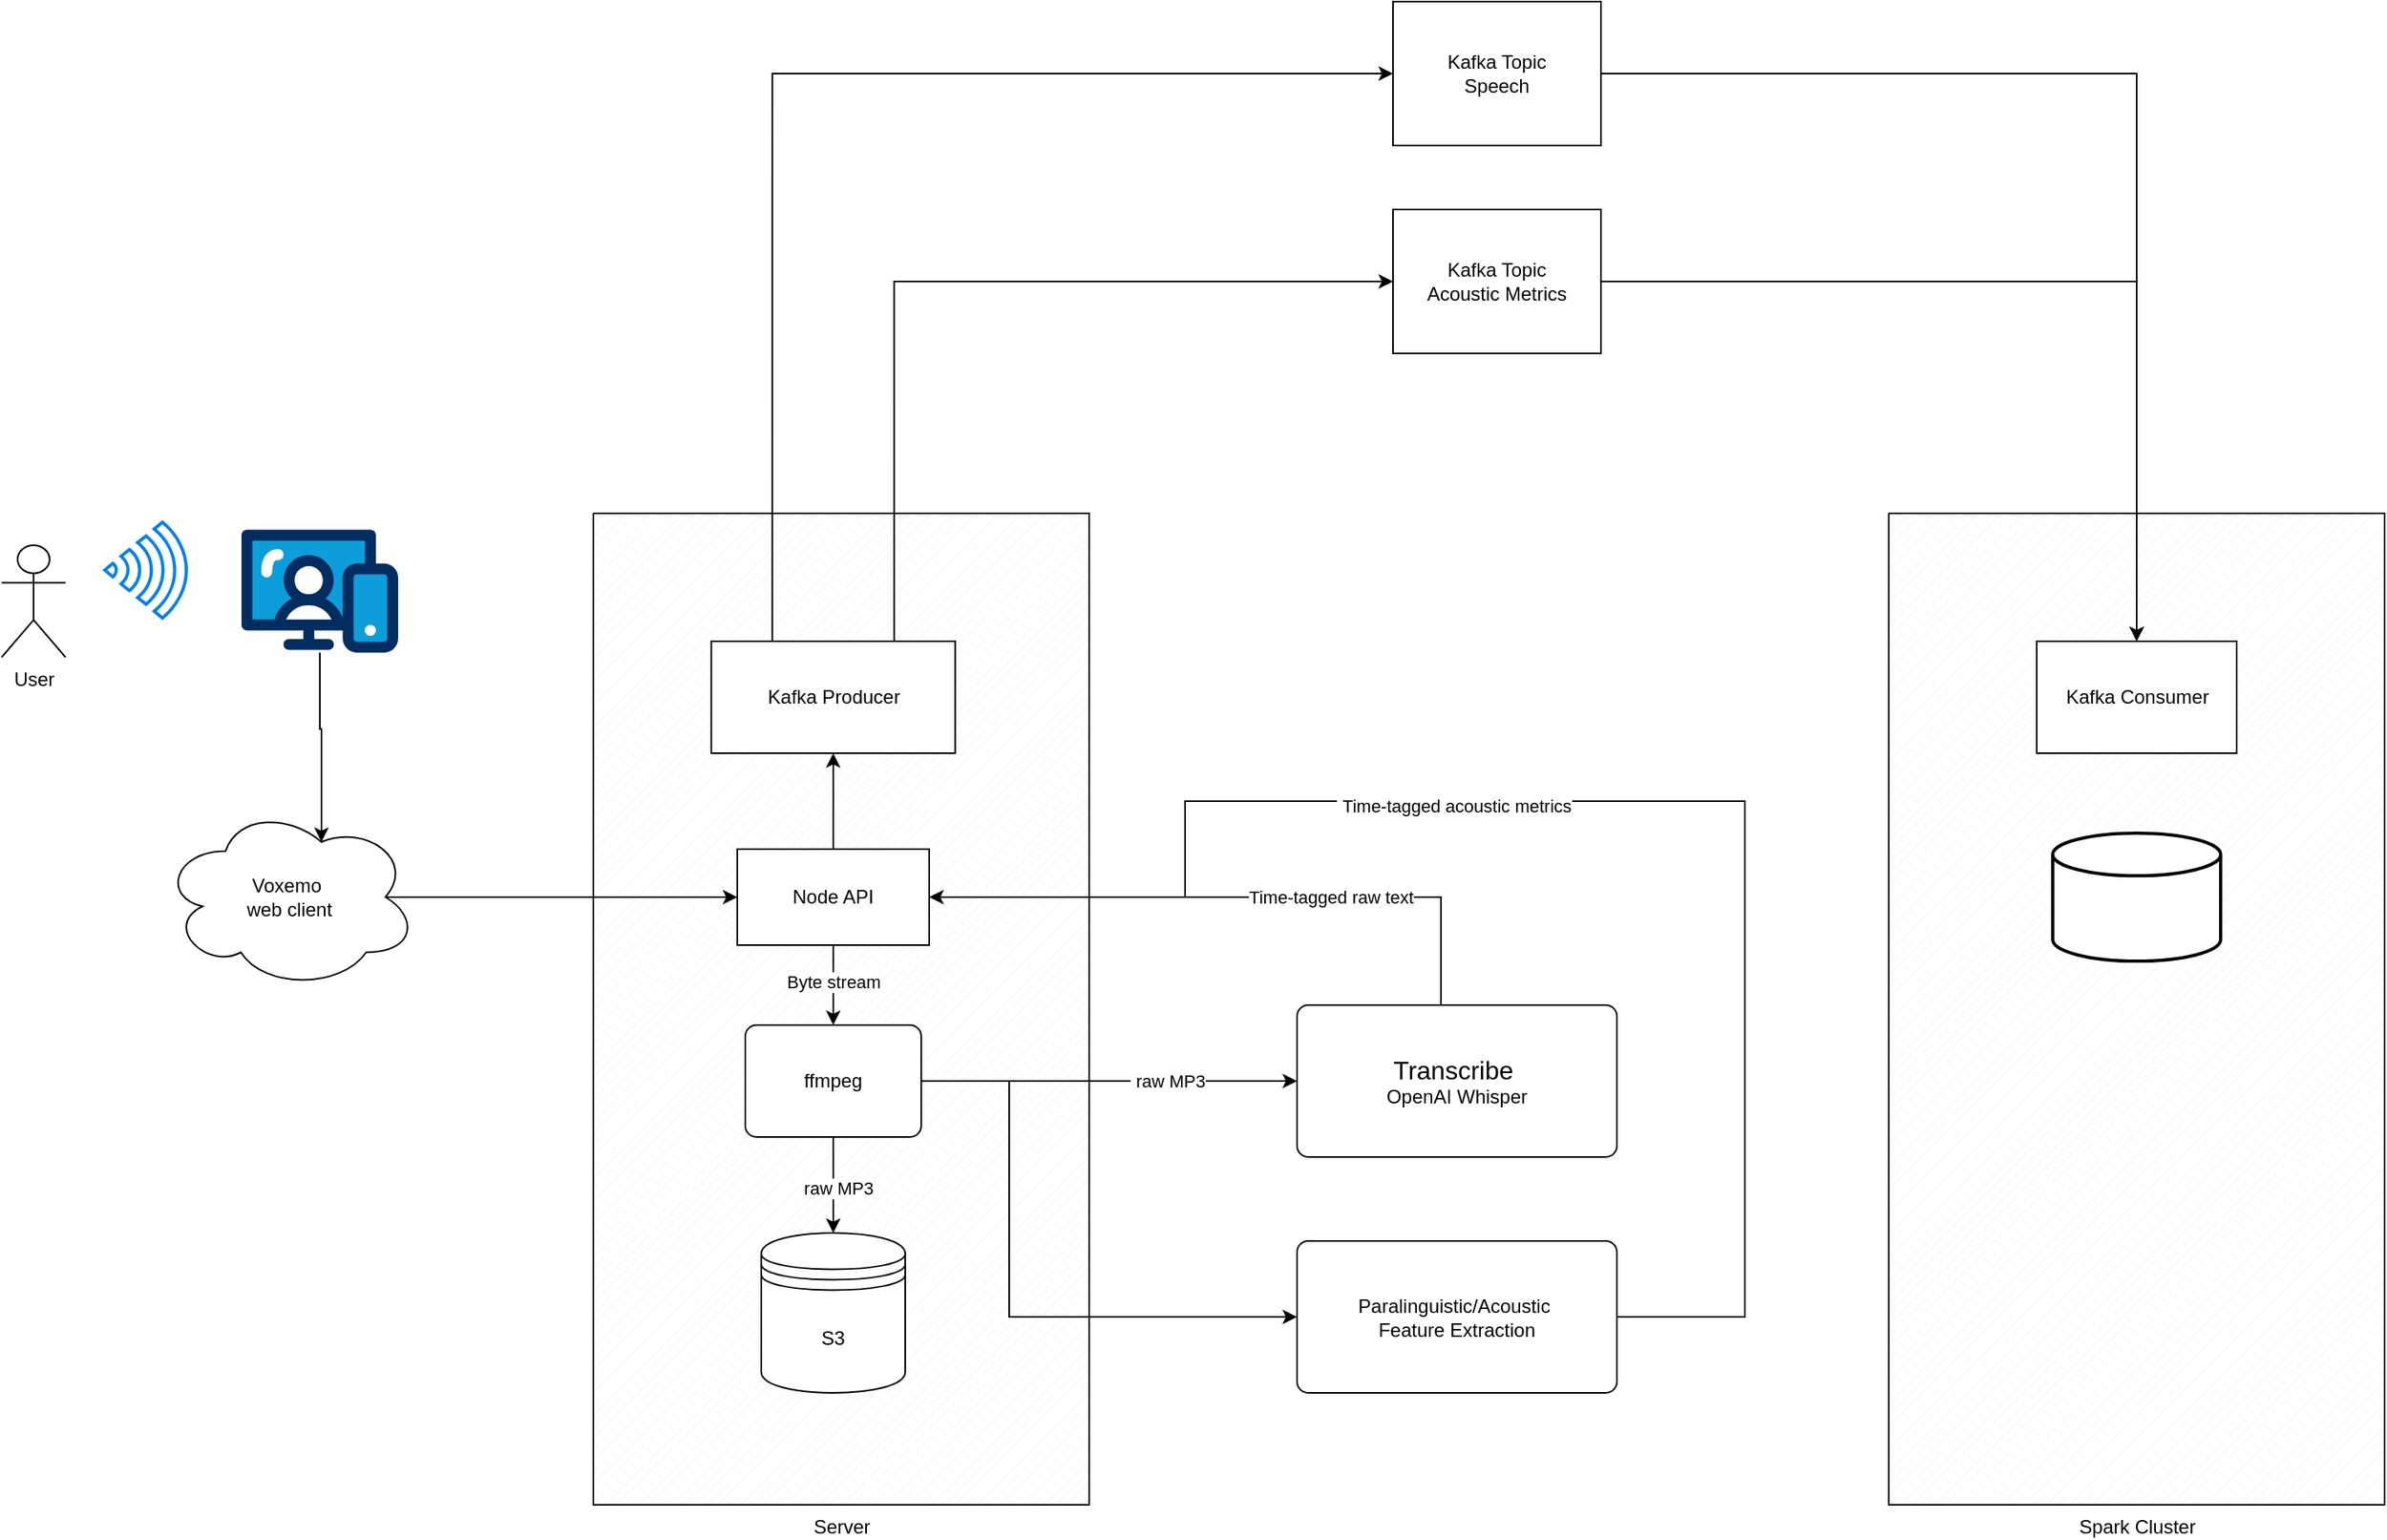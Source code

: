 <mxfile version="24.7.7">
  <diagram name="Page-1" id="7Tb53v2nf2DUyBZa-c6o">
    <mxGraphModel dx="2316" dy="2087" grid="1" gridSize="10" guides="1" tooltips="1" connect="1" arrows="1" fold="1" page="1" pageScale="1" pageWidth="850" pageHeight="1100" math="0" shadow="0">
      <root>
        <mxCell id="0" />
        <mxCell id="1" parent="0" />
        <mxCell id="9S8Kf50l2ie6K4rebAup-16" value="Server" style="verticalLabelPosition=bottom;verticalAlign=top;html=1;shape=mxgraph.basic.patternFillRect;fillStyle=diag;step=5;fillStrokeWidth=0.2;fillStrokeColor=#dddddd;" vertex="1" parent="1">
          <mxGeometry x="270" y="150" width="310" height="620" as="geometry" />
        </mxCell>
        <mxCell id="9S8Kf50l2ie6K4rebAup-1" value="User" style="shape=umlActor;verticalLabelPosition=bottom;verticalAlign=top;html=1;outlineConnect=0;" vertex="1" parent="1">
          <mxGeometry x="-100" y="170" width="40" height="70" as="geometry" />
        </mxCell>
        <mxCell id="9S8Kf50l2ie6K4rebAup-10" style="edgeStyle=orthogonalEdgeStyle;rounded=0;orthogonalLoop=1;jettySize=auto;html=1;exitX=0.875;exitY=0.5;exitDx=0;exitDy=0;exitPerimeter=0;entryX=0;entryY=0.5;entryDx=0;entryDy=0;" edge="1" parent="1" source="9S8Kf50l2ie6K4rebAup-2" target="9S8Kf50l2ie6K4rebAup-3">
          <mxGeometry relative="1" as="geometry" />
        </mxCell>
        <mxCell id="9S8Kf50l2ie6K4rebAup-2" value="Voxemo&amp;nbsp;&lt;div&gt;web client&lt;/div&gt;" style="ellipse;shape=cloud;whiteSpace=wrap;html=1;" vertex="1" parent="1">
          <mxGeometry y="332.5" width="160" height="115" as="geometry" />
        </mxCell>
        <mxCell id="9S8Kf50l2ie6K4rebAup-13" style="edgeStyle=orthogonalEdgeStyle;rounded=0;orthogonalLoop=1;jettySize=auto;html=1;exitX=0.5;exitY=1;exitDx=0;exitDy=0;" edge="1" parent="1" source="9S8Kf50l2ie6K4rebAup-3" target="9S8Kf50l2ie6K4rebAup-12">
          <mxGeometry relative="1" as="geometry" />
        </mxCell>
        <mxCell id="9S8Kf50l2ie6K4rebAup-20" value="Byte stream" style="edgeLabel;html=1;align=center;verticalAlign=middle;resizable=0;points=[];" vertex="1" connectable="0" parent="9S8Kf50l2ie6K4rebAup-13">
          <mxGeometry x="-0.08" relative="1" as="geometry">
            <mxPoint as="offset" />
          </mxGeometry>
        </mxCell>
        <mxCell id="9S8Kf50l2ie6K4rebAup-30" style="edgeStyle=orthogonalEdgeStyle;rounded=0;orthogonalLoop=1;jettySize=auto;html=1;entryX=0.5;entryY=1;entryDx=0;entryDy=0;" edge="1" parent="1" source="9S8Kf50l2ie6K4rebAup-3" target="9S8Kf50l2ie6K4rebAup-27">
          <mxGeometry relative="1" as="geometry" />
        </mxCell>
        <mxCell id="9S8Kf50l2ie6K4rebAup-35" style="edgeStyle=orthogonalEdgeStyle;rounded=0;orthogonalLoop=1;jettySize=auto;html=1;exitX=1;exitY=0.5;exitDx=0;exitDy=0;entryX=1;entryY=0.5;entryDx=0;entryDy=0;endArrow=none;endFill=0;" edge="1" parent="1" source="9S8Kf50l2ie6K4rebAup-3" target="9S8Kf50l2ie6K4rebAup-32">
          <mxGeometry relative="1" as="geometry">
            <Array as="points">
              <mxPoint x="640" y="390" />
              <mxPoint x="640" y="330" />
              <mxPoint x="990" y="330" />
              <mxPoint x="990" y="653" />
            </Array>
          </mxGeometry>
        </mxCell>
        <mxCell id="9S8Kf50l2ie6K4rebAup-36" value="&amp;nbsp;Time-tagged acoustic metrics" style="edgeLabel;html=1;align=center;verticalAlign=middle;resizable=0;points=[];" vertex="1" connectable="0" parent="9S8Kf50l2ie6K4rebAup-35">
          <mxGeometry x="-0.202" y="-3" relative="1" as="geometry">
            <mxPoint as="offset" />
          </mxGeometry>
        </mxCell>
        <mxCell id="9S8Kf50l2ie6K4rebAup-3" value="Node API" style="rounded=0;whiteSpace=wrap;html=1;" vertex="1" parent="1">
          <mxGeometry x="360" y="360" width="120" height="60" as="geometry" />
        </mxCell>
        <mxCell id="9S8Kf50l2ie6K4rebAup-6" value="" style="html=1;verticalLabelPosition=bottom;align=center;labelBackgroundColor=#ffffff;verticalAlign=top;strokeWidth=2;strokeColor=#0080F0;shadow=0;dashed=0;shape=mxgraph.ios7.icons.wifi;pointerEvents=1;rotation=90;" vertex="1" parent="1">
          <mxGeometry x="-40" y="160" width="60" height="51" as="geometry" />
        </mxCell>
        <mxCell id="9S8Kf50l2ie6K4rebAup-7" value="" style="verticalLabelPosition=bottom;aspect=fixed;html=1;shape=mxgraph.salesforce.web;" vertex="1" parent="1">
          <mxGeometry x="50" y="160" width="97.97" height="77.4" as="geometry" />
        </mxCell>
        <mxCell id="9S8Kf50l2ie6K4rebAup-9" style="edgeStyle=orthogonalEdgeStyle;rounded=0;orthogonalLoop=1;jettySize=auto;html=1;entryX=0.625;entryY=0.2;entryDx=0;entryDy=0;entryPerimeter=0;" edge="1" parent="1" source="9S8Kf50l2ie6K4rebAup-7" target="9S8Kf50l2ie6K4rebAup-2">
          <mxGeometry relative="1" as="geometry" />
        </mxCell>
        <mxCell id="9S8Kf50l2ie6K4rebAup-11" value="S3" style="shape=datastore;whiteSpace=wrap;html=1;" vertex="1" parent="1">
          <mxGeometry x="375" y="600" width="90" height="100" as="geometry" />
        </mxCell>
        <mxCell id="9S8Kf50l2ie6K4rebAup-14" style="edgeStyle=orthogonalEdgeStyle;rounded=0;orthogonalLoop=1;jettySize=auto;html=1;exitX=0.5;exitY=1;exitDx=0;exitDy=0;entryX=0.5;entryY=0;entryDx=0;entryDy=0;" edge="1" parent="1" source="9S8Kf50l2ie6K4rebAup-12" target="9S8Kf50l2ie6K4rebAup-11">
          <mxGeometry relative="1" as="geometry" />
        </mxCell>
        <mxCell id="9S8Kf50l2ie6K4rebAup-15" value="raw MP3" style="edgeLabel;html=1;align=center;verticalAlign=middle;resizable=0;points=[];" vertex="1" connectable="0" parent="9S8Kf50l2ie6K4rebAup-14">
          <mxGeometry x="0.057" y="3" relative="1" as="geometry">
            <mxPoint as="offset" />
          </mxGeometry>
        </mxCell>
        <mxCell id="9S8Kf50l2ie6K4rebAup-18" style="edgeStyle=orthogonalEdgeStyle;rounded=0;orthogonalLoop=1;jettySize=auto;html=1;entryX=0;entryY=0.5;entryDx=0;entryDy=0;" edge="1" parent="1" source="9S8Kf50l2ie6K4rebAup-12" target="9S8Kf50l2ie6K4rebAup-17">
          <mxGeometry relative="1" as="geometry" />
        </mxCell>
        <mxCell id="9S8Kf50l2ie6K4rebAup-21" value="&amp;nbsp;raw MP3" style="edgeLabel;html=1;align=center;verticalAlign=middle;resizable=0;points=[];" vertex="1" connectable="0" parent="9S8Kf50l2ie6K4rebAup-18">
          <mxGeometry x="-0.082" y="-2" relative="1" as="geometry">
            <mxPoint x="46" y="-2" as="offset" />
          </mxGeometry>
        </mxCell>
        <mxCell id="9S8Kf50l2ie6K4rebAup-33" style="edgeStyle=orthogonalEdgeStyle;rounded=0;orthogonalLoop=1;jettySize=auto;html=1;exitX=1;exitY=0.5;exitDx=0;exitDy=0;entryX=0;entryY=0.5;entryDx=0;entryDy=0;" edge="1" parent="1" source="9S8Kf50l2ie6K4rebAup-12" target="9S8Kf50l2ie6K4rebAup-32">
          <mxGeometry relative="1" as="geometry">
            <Array as="points">
              <mxPoint x="530" y="505" />
              <mxPoint x="530" y="653" />
            </Array>
          </mxGeometry>
        </mxCell>
        <mxCell id="9S8Kf50l2ie6K4rebAup-12" value="ffmpeg" style="rounded=1;whiteSpace=wrap;html=1;absoluteArcSize=1;arcSize=14;strokeWidth=1;" vertex="1" parent="1">
          <mxGeometry x="365" y="470" width="110" height="70" as="geometry" />
        </mxCell>
        <mxCell id="9S8Kf50l2ie6K4rebAup-17" value="&lt;div&gt;&lt;font style=&quot;font-size: 16px;&quot;&gt;Transcribe&amp;nbsp;&lt;/font&gt;&lt;/div&gt;&lt;div&gt;OpenAI Whisper&lt;/div&gt;" style="rounded=1;whiteSpace=wrap;html=1;absoluteArcSize=1;arcSize=14;strokeWidth=1;" vertex="1" parent="1">
          <mxGeometry x="710" y="457.5" width="200" height="95" as="geometry" />
        </mxCell>
        <mxCell id="9S8Kf50l2ie6K4rebAup-19" value="Kafka Topic&lt;div&gt;Acoustic Metrics&lt;/div&gt;" style="whiteSpace=wrap;html=1;align=center;" vertex="1" parent="1">
          <mxGeometry x="770" y="-40" width="130" height="90" as="geometry" />
        </mxCell>
        <mxCell id="9S8Kf50l2ie6K4rebAup-25" style="edgeStyle=orthogonalEdgeStyle;rounded=0;orthogonalLoop=1;jettySize=auto;html=1;exitX=0.5;exitY=0;exitDx=0;exitDy=0;entryX=1;entryY=0.5;entryDx=0;entryDy=0;" edge="1" parent="1" source="9S8Kf50l2ie6K4rebAup-17" target="9S8Kf50l2ie6K4rebAup-3">
          <mxGeometry relative="1" as="geometry">
            <Array as="points">
              <mxPoint x="800" y="458" />
              <mxPoint x="800" y="390" />
            </Array>
          </mxGeometry>
        </mxCell>
        <mxCell id="9S8Kf50l2ie6K4rebAup-26" value="Time-tagged raw text" style="edgeLabel;html=1;align=center;verticalAlign=middle;resizable=0;points=[];" vertex="1" connectable="0" parent="9S8Kf50l2ie6K4rebAup-25">
          <mxGeometry x="0.117" y="2" relative="1" as="geometry">
            <mxPoint x="75" y="-2" as="offset" />
          </mxGeometry>
        </mxCell>
        <mxCell id="9S8Kf50l2ie6K4rebAup-43" style="edgeStyle=orthogonalEdgeStyle;rounded=0;orthogonalLoop=1;jettySize=auto;html=1;exitX=0.75;exitY=0;exitDx=0;exitDy=0;entryX=0;entryY=0.5;entryDx=0;entryDy=0;" edge="1" parent="1" source="9S8Kf50l2ie6K4rebAup-27" target="9S8Kf50l2ie6K4rebAup-19">
          <mxGeometry relative="1" as="geometry" />
        </mxCell>
        <mxCell id="9S8Kf50l2ie6K4rebAup-44" style="edgeStyle=orthogonalEdgeStyle;rounded=0;orthogonalLoop=1;jettySize=auto;html=1;exitX=0.25;exitY=0;exitDx=0;exitDy=0;entryX=0;entryY=0.5;entryDx=0;entryDy=0;" edge="1" parent="1" source="9S8Kf50l2ie6K4rebAup-27" target="9S8Kf50l2ie6K4rebAup-46">
          <mxGeometry relative="1" as="geometry">
            <mxPoint x="750" y="-200" as="targetPoint" />
          </mxGeometry>
        </mxCell>
        <mxCell id="9S8Kf50l2ie6K4rebAup-27" value="Kafka Producer" style="rounded=0;whiteSpace=wrap;html=1;" vertex="1" parent="1">
          <mxGeometry x="343.75" y="230" width="152.5" height="70" as="geometry" />
        </mxCell>
        <mxCell id="9S8Kf50l2ie6K4rebAup-32" value="Paralinguistic/Acoustic&amp;nbsp;&lt;div&gt;Feature Extraction&lt;/div&gt;" style="rounded=1;whiteSpace=wrap;html=1;absoluteArcSize=1;arcSize=14;strokeWidth=1;" vertex="1" parent="1">
          <mxGeometry x="710" y="605" width="200" height="95" as="geometry" />
        </mxCell>
        <mxCell id="9S8Kf50l2ie6K4rebAup-37" value="Spark Cluster" style="verticalLabelPosition=bottom;verticalAlign=top;html=1;shape=mxgraph.basic.patternFillRect;fillStyle=diag;step=5;fillStrokeWidth=0.2;fillStrokeColor=#dddddd;" vertex="1" parent="1">
          <mxGeometry x="1080" y="150" width="310" height="620" as="geometry" />
        </mxCell>
        <mxCell id="9S8Kf50l2ie6K4rebAup-40" style="edgeStyle=orthogonalEdgeStyle;rounded=0;orthogonalLoop=1;jettySize=auto;html=1;exitX=0.5;exitY=0;exitDx=0;exitDy=0;entryX=1;entryY=0.5;entryDx=0;entryDy=0;startArrow=classic;startFill=1;endArrow=none;endFill=0;" edge="1" parent="1" source="9S8Kf50l2ie6K4rebAup-39" target="9S8Kf50l2ie6K4rebAup-19">
          <mxGeometry relative="1" as="geometry" />
        </mxCell>
        <mxCell id="9S8Kf50l2ie6K4rebAup-49" style="edgeStyle=orthogonalEdgeStyle;rounded=0;orthogonalLoop=1;jettySize=auto;html=1;exitX=0.5;exitY=0;exitDx=0;exitDy=0;entryX=1;entryY=0.5;entryDx=0;entryDy=0;startArrow=classic;startFill=1;endArrow=none;endFill=0;" edge="1" parent="1" source="9S8Kf50l2ie6K4rebAup-39" target="9S8Kf50l2ie6K4rebAup-46">
          <mxGeometry relative="1" as="geometry" />
        </mxCell>
        <mxCell id="9S8Kf50l2ie6K4rebAup-39" value="Kafka Consumer" style="rounded=0;whiteSpace=wrap;html=1;" vertex="1" parent="1">
          <mxGeometry x="1172.5" y="230" width="125" height="70" as="geometry" />
        </mxCell>
        <mxCell id="9S8Kf50l2ie6K4rebAup-41" value="" style="strokeWidth=2;html=1;shape=mxgraph.flowchart.database;whiteSpace=wrap;" vertex="1" parent="1">
          <mxGeometry x="1182.5" y="350" width="105" height="80" as="geometry" />
        </mxCell>
        <mxCell id="9S8Kf50l2ie6K4rebAup-46" value="Kafka Topic&lt;div&gt;Speech&lt;/div&gt;" style="whiteSpace=wrap;html=1;align=center;" vertex="1" parent="1">
          <mxGeometry x="770" y="-170" width="130" height="90" as="geometry" />
        </mxCell>
      </root>
    </mxGraphModel>
  </diagram>
</mxfile>
